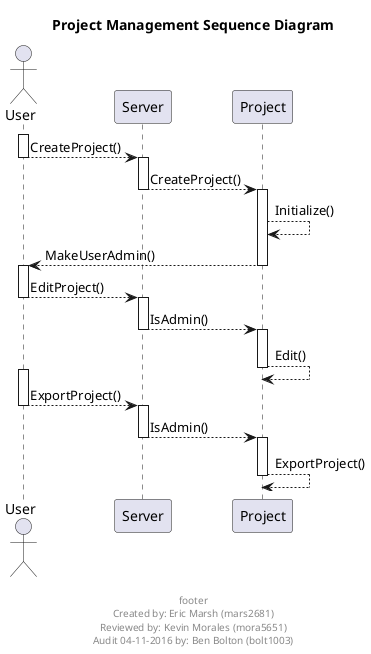 @startuml
scale max 700 width
title Project Management Sequence Diagram
footer

footer
Created by: Eric Marsh (mars2681) 
Reviewed by: Kevin Morales (mora5651)
Audit 04-11-2016 by: Ben Bolton (bolt1003)
endfooter

actor User

activate User
User --> Server : CreateProject()
deactivate User
activate Server
Server --> Project : CreateProject()
deactivate Server
activate Project
Project --> Project : Initialize()
Project --> User : MakeUserAdmin()
deactivate Project


activate User
User --> Server : EditProject()
deactivate User
activate Server
Server --> Project : IsAdmin()
deactivate Server
activate Project
Project --> Project : Edit()
deactivate Project


activate User
User --> Server : ExportProject()
deactivate User
activate Server
Server --> Project : IsAdmin()
deactivate Server
activate Project
Project --> Project : ExportProject()
deactivate Project


deactivate User


@enduml

